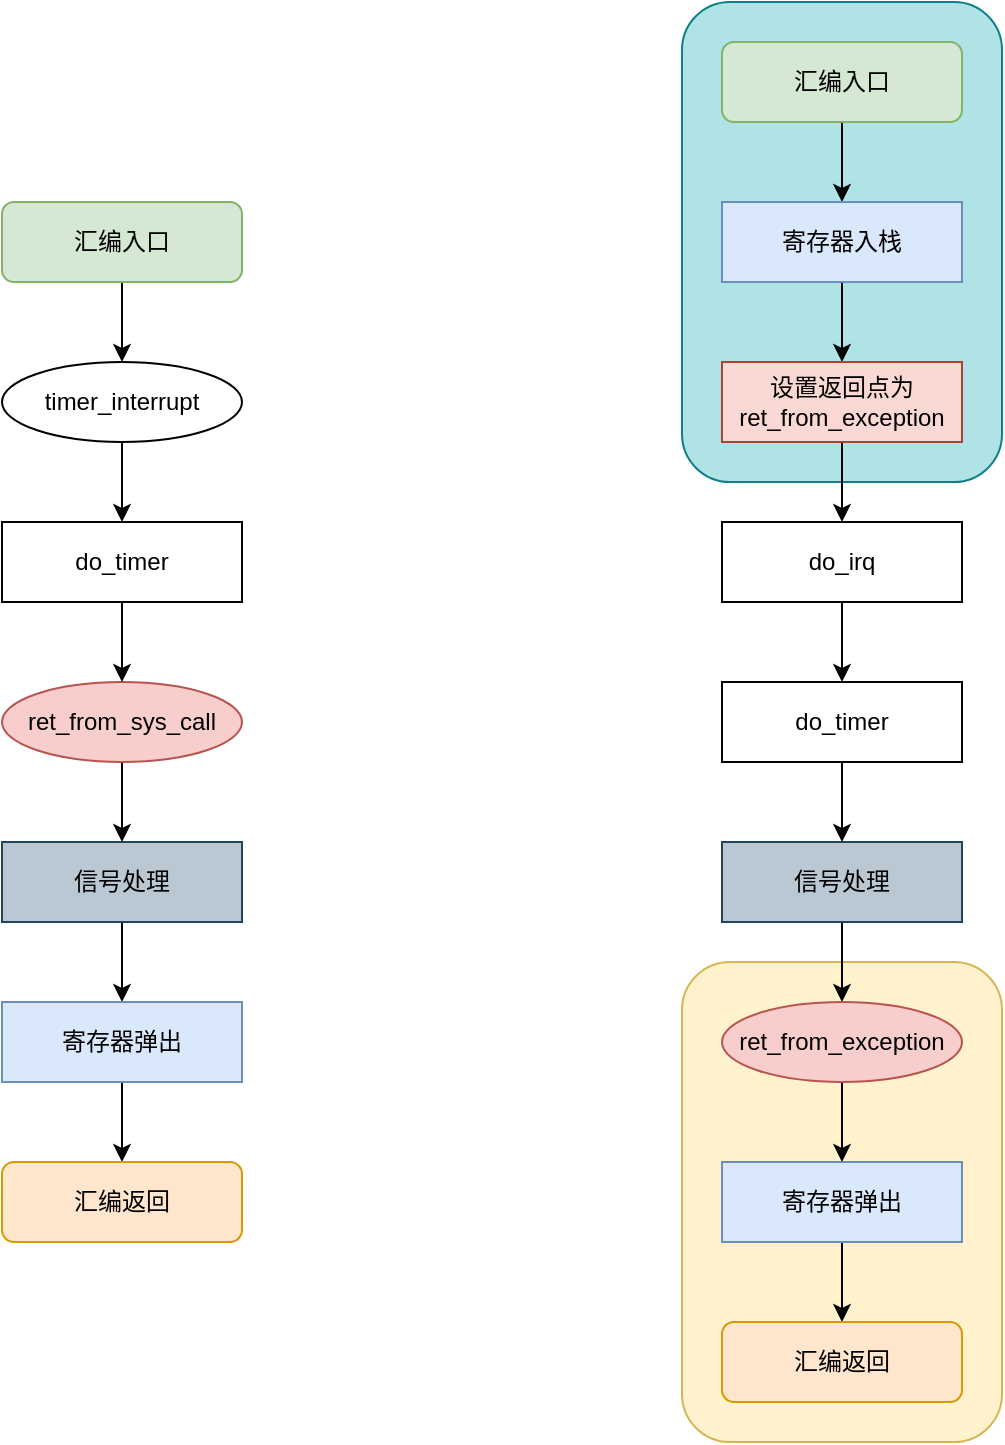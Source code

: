 <mxfile version="24.2.5" type="device">
  <diagram name="第 1 页" id="BL3kUPIIXOaZCsNuidUX">
    <mxGraphModel dx="750" dy="664" grid="1" gridSize="10" guides="1" tooltips="1" connect="1" arrows="1" fold="1" page="1" pageScale="1" pageWidth="827" pageHeight="1169" math="0" shadow="0">
      <root>
        <mxCell id="0" />
        <mxCell id="1" parent="0" />
        <mxCell id="9ZFRUbQj5B5Qgh5XwVyR-1" value="" style="rounded=1;whiteSpace=wrap;html=1;fillColor=#fff2cc;strokeColor=#d6b656;" vertex="1" parent="1">
          <mxGeometry x="420" y="620" width="160" height="240" as="geometry" />
        </mxCell>
        <mxCell id="9ZFRUbQj5B5Qgh5XwVyR-2" value="" style="rounded=1;whiteSpace=wrap;html=1;fillColor=#b0e3e6;strokeColor=#0e8088;" vertex="1" parent="1">
          <mxGeometry x="420" y="140" width="160" height="240" as="geometry" />
        </mxCell>
        <mxCell id="9ZFRUbQj5B5Qgh5XwVyR-3" style="edgeStyle=orthogonalEdgeStyle;rounded=0;orthogonalLoop=1;jettySize=auto;html=1;exitX=0.5;exitY=1;exitDx=0;exitDy=0;entryX=0.5;entryY=0;entryDx=0;entryDy=0;" edge="1" parent="1" source="9ZFRUbQj5B5Qgh5XwVyR-4" target="9ZFRUbQj5B5Qgh5XwVyR-65">
          <mxGeometry relative="1" as="geometry" />
        </mxCell>
        <mxCell id="9ZFRUbQj5B5Qgh5XwVyR-4" value="汇编入口" style="rounded=1;whiteSpace=wrap;html=1;fillColor=#d5e8d4;strokeColor=#82b366;" vertex="1" parent="1">
          <mxGeometry x="80" y="240" width="120" height="40" as="geometry" />
        </mxCell>
        <mxCell id="9ZFRUbQj5B5Qgh5XwVyR-21" style="edgeStyle=orthogonalEdgeStyle;rounded=0;orthogonalLoop=1;jettySize=auto;html=1;exitX=0.5;exitY=1;exitDx=0;exitDy=0;" edge="1" parent="1" source="9ZFRUbQj5B5Qgh5XwVyR-22" target="9ZFRUbQj5B5Qgh5XwVyR-24">
          <mxGeometry relative="1" as="geometry" />
        </mxCell>
        <mxCell id="9ZFRUbQj5B5Qgh5XwVyR-22" value="信号处理" style="rounded=0;whiteSpace=wrap;html=1;fillColor=#bac8d3;strokeColor=#23445d;" vertex="1" parent="1">
          <mxGeometry x="80" y="560" width="120" height="40" as="geometry" />
        </mxCell>
        <mxCell id="9ZFRUbQj5B5Qgh5XwVyR-23" style="edgeStyle=orthogonalEdgeStyle;rounded=0;orthogonalLoop=1;jettySize=auto;html=1;exitX=0.5;exitY=1;exitDx=0;exitDy=0;entryX=0.5;entryY=0;entryDx=0;entryDy=0;" edge="1" parent="1" source="9ZFRUbQj5B5Qgh5XwVyR-24" target="9ZFRUbQj5B5Qgh5XwVyR-25">
          <mxGeometry relative="1" as="geometry" />
        </mxCell>
        <mxCell id="9ZFRUbQj5B5Qgh5XwVyR-24" value="寄存器弹出" style="rounded=0;whiteSpace=wrap;html=1;fillColor=#dae8fc;strokeColor=#6c8ebf;" vertex="1" parent="1">
          <mxGeometry x="80" y="640" width="120" height="40" as="geometry" />
        </mxCell>
        <mxCell id="9ZFRUbQj5B5Qgh5XwVyR-25" value="汇编返回" style="rounded=1;whiteSpace=wrap;html=1;fillColor=#ffe6cc;strokeColor=#d79b00;" vertex="1" parent="1">
          <mxGeometry x="80" y="720" width="120" height="40" as="geometry" />
        </mxCell>
        <mxCell id="9ZFRUbQj5B5Qgh5XwVyR-26" style="edgeStyle=orthogonalEdgeStyle;rounded=0;orthogonalLoop=1;jettySize=auto;html=1;exitX=0.5;exitY=1;exitDx=0;exitDy=0;" edge="1" parent="1" source="9ZFRUbQj5B5Qgh5XwVyR-27" target="9ZFRUbQj5B5Qgh5XwVyR-22">
          <mxGeometry relative="1" as="geometry" />
        </mxCell>
        <mxCell id="9ZFRUbQj5B5Qgh5XwVyR-27" value="ret_from_sys_call" style="ellipse;whiteSpace=wrap;html=1;fillColor=#f8cecc;strokeColor=#b85450;" vertex="1" parent="1">
          <mxGeometry x="80" y="480" width="120" height="40" as="geometry" />
        </mxCell>
        <mxCell id="9ZFRUbQj5B5Qgh5XwVyR-36" style="edgeStyle=orthogonalEdgeStyle;rounded=0;orthogonalLoop=1;jettySize=auto;html=1;exitX=0.5;exitY=1;exitDx=0;exitDy=0;" edge="1" parent="1" source="9ZFRUbQj5B5Qgh5XwVyR-37" target="9ZFRUbQj5B5Qgh5XwVyR-44">
          <mxGeometry relative="1" as="geometry" />
        </mxCell>
        <mxCell id="9ZFRUbQj5B5Qgh5XwVyR-37" value="汇编入口" style="rounded=1;whiteSpace=wrap;html=1;fillColor=#d5e8d4;strokeColor=#82b366;" vertex="1" parent="1">
          <mxGeometry x="440" y="160" width="120" height="40" as="geometry" />
        </mxCell>
        <mxCell id="9ZFRUbQj5B5Qgh5XwVyR-43" style="edgeStyle=orthogonalEdgeStyle;rounded=0;orthogonalLoop=1;jettySize=auto;html=1;exitX=0.5;exitY=1;exitDx=0;exitDy=0;" edge="1" parent="1" source="9ZFRUbQj5B5Qgh5XwVyR-44" target="9ZFRUbQj5B5Qgh5XwVyR-61">
          <mxGeometry relative="1" as="geometry" />
        </mxCell>
        <mxCell id="9ZFRUbQj5B5Qgh5XwVyR-44" value="寄存器入栈" style="rounded=0;whiteSpace=wrap;html=1;fillColor=#dae8fc;strokeColor=#6c8ebf;" vertex="1" parent="1">
          <mxGeometry x="440" y="240" width="120" height="40" as="geometry" />
        </mxCell>
        <mxCell id="9ZFRUbQj5B5Qgh5XwVyR-53" style="edgeStyle=orthogonalEdgeStyle;rounded=0;orthogonalLoop=1;jettySize=auto;html=1;exitX=0.5;exitY=1;exitDx=0;exitDy=0;entryX=0.5;entryY=0;entryDx=0;entryDy=0;" edge="1" parent="1" source="9ZFRUbQj5B5Qgh5XwVyR-54" target="9ZFRUbQj5B5Qgh5XwVyR-59">
          <mxGeometry relative="1" as="geometry" />
        </mxCell>
        <mxCell id="9ZFRUbQj5B5Qgh5XwVyR-54" value="信号处理" style="rounded=0;whiteSpace=wrap;html=1;fillColor=#bac8d3;strokeColor=#23445d;" vertex="1" parent="1">
          <mxGeometry x="440" y="560" width="120" height="40" as="geometry" />
        </mxCell>
        <mxCell id="9ZFRUbQj5B5Qgh5XwVyR-55" style="edgeStyle=orthogonalEdgeStyle;rounded=0;orthogonalLoop=1;jettySize=auto;html=1;exitX=0.5;exitY=1;exitDx=0;exitDy=0;entryX=0.5;entryY=0;entryDx=0;entryDy=0;" edge="1" parent="1" source="9ZFRUbQj5B5Qgh5XwVyR-56" target="9ZFRUbQj5B5Qgh5XwVyR-57">
          <mxGeometry relative="1" as="geometry" />
        </mxCell>
        <mxCell id="9ZFRUbQj5B5Qgh5XwVyR-56" value="寄存器弹出" style="rounded=0;whiteSpace=wrap;html=1;fillColor=#dae8fc;strokeColor=#6c8ebf;" vertex="1" parent="1">
          <mxGeometry x="440" y="720" width="120" height="40" as="geometry" />
        </mxCell>
        <mxCell id="9ZFRUbQj5B5Qgh5XwVyR-57" value="汇编返回" style="rounded=1;whiteSpace=wrap;html=1;fillColor=#ffe6cc;strokeColor=#d79b00;" vertex="1" parent="1">
          <mxGeometry x="440" y="800" width="120" height="40" as="geometry" />
        </mxCell>
        <mxCell id="9ZFRUbQj5B5Qgh5XwVyR-58" style="edgeStyle=orthogonalEdgeStyle;rounded=0;orthogonalLoop=1;jettySize=auto;html=1;exitX=0.5;exitY=1;exitDx=0;exitDy=0;entryX=0.5;entryY=0;entryDx=0;entryDy=0;" edge="1" parent="1" source="9ZFRUbQj5B5Qgh5XwVyR-59" target="9ZFRUbQj5B5Qgh5XwVyR-56">
          <mxGeometry relative="1" as="geometry" />
        </mxCell>
        <mxCell id="9ZFRUbQj5B5Qgh5XwVyR-59" value="ret_from_exception" style="ellipse;whiteSpace=wrap;html=1;fillColor=#f8cecc;strokeColor=#b85450;" vertex="1" parent="1">
          <mxGeometry x="440" y="640" width="120" height="40" as="geometry" />
        </mxCell>
        <mxCell id="9ZFRUbQj5B5Qgh5XwVyR-76" style="edgeStyle=orthogonalEdgeStyle;rounded=0;orthogonalLoop=1;jettySize=auto;html=1;exitX=0.5;exitY=1;exitDx=0;exitDy=0;entryX=0.5;entryY=0;entryDx=0;entryDy=0;" edge="1" parent="1" source="9ZFRUbQj5B5Qgh5XwVyR-61" target="9ZFRUbQj5B5Qgh5XwVyR-74">
          <mxGeometry relative="1" as="geometry" />
        </mxCell>
        <mxCell id="9ZFRUbQj5B5Qgh5XwVyR-61" value="设置返回点为&lt;div&gt;ret_from_exception&lt;br&gt;&lt;/div&gt;" style="rounded=0;whiteSpace=wrap;html=1;fillColor=#fad9d5;strokeColor=#ae4132;" vertex="1" parent="1">
          <mxGeometry x="440" y="320" width="120" height="40" as="geometry" />
        </mxCell>
        <mxCell id="9ZFRUbQj5B5Qgh5XwVyR-68" style="edgeStyle=orthogonalEdgeStyle;rounded=0;orthogonalLoop=1;jettySize=auto;html=1;exitX=0.5;exitY=1;exitDx=0;exitDy=0;entryX=0.5;entryY=0;entryDx=0;entryDy=0;" edge="1" parent="1" source="9ZFRUbQj5B5Qgh5XwVyR-65" target="9ZFRUbQj5B5Qgh5XwVyR-66">
          <mxGeometry relative="1" as="geometry" />
        </mxCell>
        <mxCell id="9ZFRUbQj5B5Qgh5XwVyR-65" value="timer_interrupt" style="ellipse;whiteSpace=wrap;html=1;" vertex="1" parent="1">
          <mxGeometry x="80" y="320" width="120" height="40" as="geometry" />
        </mxCell>
        <mxCell id="9ZFRUbQj5B5Qgh5XwVyR-69" style="edgeStyle=orthogonalEdgeStyle;rounded=0;orthogonalLoop=1;jettySize=auto;html=1;exitX=0.5;exitY=1;exitDx=0;exitDy=0;entryX=0.5;entryY=0;entryDx=0;entryDy=0;" edge="1" parent="1" source="9ZFRUbQj5B5Qgh5XwVyR-66" target="9ZFRUbQj5B5Qgh5XwVyR-27">
          <mxGeometry relative="1" as="geometry" />
        </mxCell>
        <mxCell id="9ZFRUbQj5B5Qgh5XwVyR-66" value="do_timer" style="rounded=0;whiteSpace=wrap;html=1;" vertex="1" parent="1">
          <mxGeometry x="80" y="400" width="120" height="40" as="geometry" />
        </mxCell>
        <mxCell id="9ZFRUbQj5B5Qgh5XwVyR-77" style="edgeStyle=orthogonalEdgeStyle;rounded=0;orthogonalLoop=1;jettySize=auto;html=1;exitX=0.5;exitY=1;exitDx=0;exitDy=0;entryX=0.5;entryY=0;entryDx=0;entryDy=0;" edge="1" parent="1" source="9ZFRUbQj5B5Qgh5XwVyR-73" target="9ZFRUbQj5B5Qgh5XwVyR-54">
          <mxGeometry relative="1" as="geometry" />
        </mxCell>
        <mxCell id="9ZFRUbQj5B5Qgh5XwVyR-73" value="do_timer" style="rounded=0;whiteSpace=wrap;html=1;" vertex="1" parent="1">
          <mxGeometry x="440" y="480" width="120" height="40" as="geometry" />
        </mxCell>
        <mxCell id="9ZFRUbQj5B5Qgh5XwVyR-75" style="edgeStyle=orthogonalEdgeStyle;rounded=0;orthogonalLoop=1;jettySize=auto;html=1;entryX=0.5;entryY=0;entryDx=0;entryDy=0;" edge="1" parent="1" source="9ZFRUbQj5B5Qgh5XwVyR-74" target="9ZFRUbQj5B5Qgh5XwVyR-73">
          <mxGeometry relative="1" as="geometry" />
        </mxCell>
        <mxCell id="9ZFRUbQj5B5Qgh5XwVyR-74" value="do_irq" style="rounded=0;whiteSpace=wrap;html=1;" vertex="1" parent="1">
          <mxGeometry x="440" y="400" width="120" height="40" as="geometry" />
        </mxCell>
      </root>
    </mxGraphModel>
  </diagram>
</mxfile>

